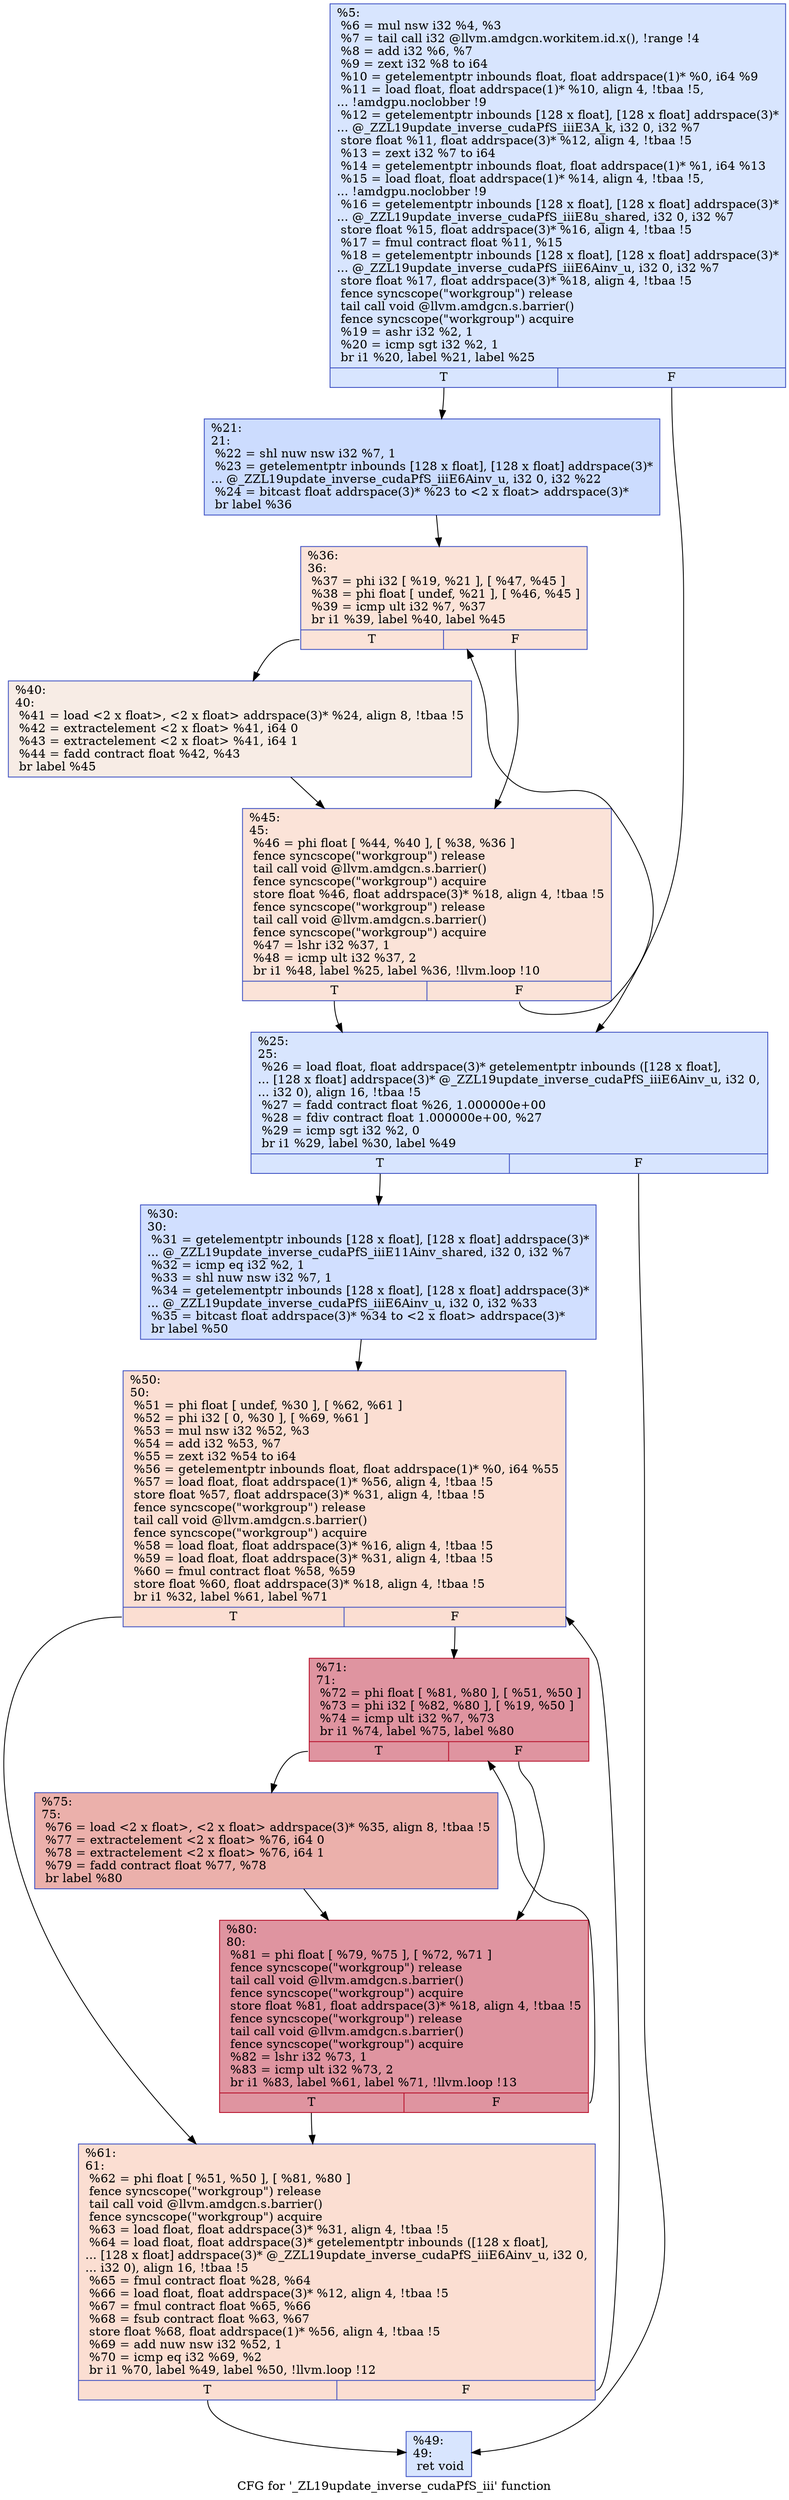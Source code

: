 digraph "CFG for '_ZL19update_inverse_cudaPfS_iii' function" {
	label="CFG for '_ZL19update_inverse_cudaPfS_iii' function";

	Node0x5643540 [shape=record,color="#3d50c3ff", style=filled, fillcolor="#a7c5fe70",label="{%5:\l  %6 = mul nsw i32 %4, %3\l  %7 = tail call i32 @llvm.amdgcn.workitem.id.x(), !range !4\l  %8 = add i32 %6, %7\l  %9 = zext i32 %8 to i64\l  %10 = getelementptr inbounds float, float addrspace(1)* %0, i64 %9\l  %11 = load float, float addrspace(1)* %10, align 4, !tbaa !5,\l... !amdgpu.noclobber !9\l  %12 = getelementptr inbounds [128 x float], [128 x float] addrspace(3)*\l... @_ZZL19update_inverse_cudaPfS_iiiE3A_k, i32 0, i32 %7\l  store float %11, float addrspace(3)* %12, align 4, !tbaa !5\l  %13 = zext i32 %7 to i64\l  %14 = getelementptr inbounds float, float addrspace(1)* %1, i64 %13\l  %15 = load float, float addrspace(1)* %14, align 4, !tbaa !5,\l... !amdgpu.noclobber !9\l  %16 = getelementptr inbounds [128 x float], [128 x float] addrspace(3)*\l... @_ZZL19update_inverse_cudaPfS_iiiE8u_shared, i32 0, i32 %7\l  store float %15, float addrspace(3)* %16, align 4, !tbaa !5\l  %17 = fmul contract float %11, %15\l  %18 = getelementptr inbounds [128 x float], [128 x float] addrspace(3)*\l... @_ZZL19update_inverse_cudaPfS_iiiE6Ainv_u, i32 0, i32 %7\l  store float %17, float addrspace(3)* %18, align 4, !tbaa !5\l  fence syncscope(\"workgroup\") release\l  tail call void @llvm.amdgcn.s.barrier()\l  fence syncscope(\"workgroup\") acquire\l  %19 = ashr i32 %2, 1\l  %20 = icmp sgt i32 %2, 1\l  br i1 %20, label %21, label %25\l|{<s0>T|<s1>F}}"];
	Node0x5643540:s0 -> Node0x56465c0;
	Node0x5643540:s1 -> Node0x5646650;
	Node0x56465c0 [shape=record,color="#3d50c3ff", style=filled, fillcolor="#8caffe70",label="{%21:\l21:                                               \l  %22 = shl nuw nsw i32 %7, 1\l  %23 = getelementptr inbounds [128 x float], [128 x float] addrspace(3)*\l... @_ZZL19update_inverse_cudaPfS_iiiE6Ainv_u, i32 0, i32 %22\l  %24 = bitcast float addrspace(3)* %23 to \<2 x float\> addrspace(3)*\l  br label %36\l}"];
	Node0x56465c0 -> Node0x5646870;
	Node0x5646650 [shape=record,color="#3d50c3ff", style=filled, fillcolor="#a7c5fe70",label="{%25:\l25:                                               \l  %26 = load float, float addrspace(3)* getelementptr inbounds ([128 x float],\l... [128 x float] addrspace(3)* @_ZZL19update_inverse_cudaPfS_iiiE6Ainv_u, i32 0,\l... i32 0), align 16, !tbaa !5\l  %27 = fadd contract float %26, 1.000000e+00\l  %28 = fdiv contract float 1.000000e+00, %27\l  %29 = icmp sgt i32 %2, 0\l  br i1 %29, label %30, label %49\l|{<s0>T|<s1>F}}"];
	Node0x5646650:s0 -> Node0x5647070;
	Node0x5646650:s1 -> Node0x5647fd0;
	Node0x5647070 [shape=record,color="#3d50c3ff", style=filled, fillcolor="#96b7ff70",label="{%30:\l30:                                               \l  %31 = getelementptr inbounds [128 x float], [128 x float] addrspace(3)*\l... @_ZZL19update_inverse_cudaPfS_iiiE11Ainv_shared, i32 0, i32 %7\l  %32 = icmp eq i32 %2, 1\l  %33 = shl nuw nsw i32 %7, 1\l  %34 = getelementptr inbounds [128 x float], [128 x float] addrspace(3)*\l... @_ZZL19update_inverse_cudaPfS_iiiE6Ainv_u, i32 0, i32 %33\l  %35 = bitcast float addrspace(3)* %34 to \<2 x float\> addrspace(3)*\l  br label %50\l}"];
	Node0x5647070 -> Node0x5646820;
	Node0x5646870 [shape=record,color="#3d50c3ff", style=filled, fillcolor="#f6bfa670",label="{%36:\l36:                                               \l  %37 = phi i32 [ %19, %21 ], [ %47, %45 ]\l  %38 = phi float [ undef, %21 ], [ %46, %45 ]\l  %39 = icmp ult i32 %7, %37\l  br i1 %39, label %40, label %45\l|{<s0>T|<s1>F}}"];
	Node0x5646870:s0 -> Node0x5648910;
	Node0x5646870:s1 -> Node0x5648620;
	Node0x5648910 [shape=record,color="#3d50c3ff", style=filled, fillcolor="#ecd3c570",label="{%40:\l40:                                               \l  %41 = load \<2 x float\>, \<2 x float\> addrspace(3)* %24, align 8, !tbaa !5\l  %42 = extractelement \<2 x float\> %41, i64 0\l  %43 = extractelement \<2 x float\> %41, i64 1\l  %44 = fadd contract float %42, %43\l  br label %45\l}"];
	Node0x5648910 -> Node0x5648620;
	Node0x5648620 [shape=record,color="#3d50c3ff", style=filled, fillcolor="#f6bfa670",label="{%45:\l45:                                               \l  %46 = phi float [ %44, %40 ], [ %38, %36 ]\l  fence syncscope(\"workgroup\") release\l  tail call void @llvm.amdgcn.s.barrier()\l  fence syncscope(\"workgroup\") acquire\l  store float %46, float addrspace(3)* %18, align 4, !tbaa !5\l  fence syncscope(\"workgroup\") release\l  tail call void @llvm.amdgcn.s.barrier()\l  fence syncscope(\"workgroup\") acquire\l  %47 = lshr i32 %37, 1\l  %48 = icmp ult i32 %37, 2\l  br i1 %48, label %25, label %36, !llvm.loop !10\l|{<s0>T|<s1>F}}"];
	Node0x5648620:s0 -> Node0x5646650;
	Node0x5648620:s1 -> Node0x5646870;
	Node0x5647fd0 [shape=record,color="#3d50c3ff", style=filled, fillcolor="#a7c5fe70",label="{%49:\l49:                                               \l  ret void\l}"];
	Node0x5646820 [shape=record,color="#3d50c3ff", style=filled, fillcolor="#f7b59970",label="{%50:\l50:                                               \l  %51 = phi float [ undef, %30 ], [ %62, %61 ]\l  %52 = phi i32 [ 0, %30 ], [ %69, %61 ]\l  %53 = mul nsw i32 %52, %3\l  %54 = add i32 %53, %7\l  %55 = zext i32 %54 to i64\l  %56 = getelementptr inbounds float, float addrspace(1)* %0, i64 %55\l  %57 = load float, float addrspace(1)* %56, align 4, !tbaa !5\l  store float %57, float addrspace(3)* %31, align 4, !tbaa !5\l  fence syncscope(\"workgroup\") release\l  tail call void @llvm.amdgcn.s.barrier()\l  fence syncscope(\"workgroup\") acquire\l  %58 = load float, float addrspace(3)* %16, align 4, !tbaa !5\l  %59 = load float, float addrspace(3)* %31, align 4, !tbaa !5\l  %60 = fmul contract float %58, %59\l  store float %60, float addrspace(3)* %18, align 4, !tbaa !5\l  br i1 %32, label %61, label %71\l|{<s0>T|<s1>F}}"];
	Node0x5646820:s0 -> Node0x5649400;
	Node0x5646820:s1 -> Node0x5649cf0;
	Node0x5649400 [shape=record,color="#3d50c3ff", style=filled, fillcolor="#f7b59970",label="{%61:\l61:                                               \l  %62 = phi float [ %51, %50 ], [ %81, %80 ]\l  fence syncscope(\"workgroup\") release\l  tail call void @llvm.amdgcn.s.barrier()\l  fence syncscope(\"workgroup\") acquire\l  %63 = load float, float addrspace(3)* %31, align 4, !tbaa !5\l  %64 = load float, float addrspace(3)* getelementptr inbounds ([128 x float],\l... [128 x float] addrspace(3)* @_ZZL19update_inverse_cudaPfS_iiiE6Ainv_u, i32 0,\l... i32 0), align 16, !tbaa !5\l  %65 = fmul contract float %28, %64\l  %66 = load float, float addrspace(3)* %12, align 4, !tbaa !5\l  %67 = fmul contract float %65, %66\l  %68 = fsub contract float %63, %67\l  store float %68, float addrspace(1)* %56, align 4, !tbaa !5\l  %69 = add nuw nsw i32 %52, 1\l  %70 = icmp eq i32 %69, %2\l  br i1 %70, label %49, label %50, !llvm.loop !12\l|{<s0>T|<s1>F}}"];
	Node0x5649400:s0 -> Node0x5647fd0;
	Node0x5649400:s1 -> Node0x5646820;
	Node0x5649cf0 [shape=record,color="#b70d28ff", style=filled, fillcolor="#b70d2870",label="{%71:\l71:                                               \l  %72 = phi float [ %81, %80 ], [ %51, %50 ]\l  %73 = phi i32 [ %82, %80 ], [ %19, %50 ]\l  %74 = icmp ult i32 %7, %73\l  br i1 %74, label %75, label %80\l|{<s0>T|<s1>F}}"];
	Node0x5649cf0:s0 -> Node0x564aac0;
	Node0x5649cf0:s1 -> Node0x5649df0;
	Node0x564aac0 [shape=record,color="#3d50c3ff", style=filled, fillcolor="#d24b4070",label="{%75:\l75:                                               \l  %76 = load \<2 x float\>, \<2 x float\> addrspace(3)* %35, align 8, !tbaa !5\l  %77 = extractelement \<2 x float\> %76, i64 0\l  %78 = extractelement \<2 x float\> %76, i64 1\l  %79 = fadd contract float %77, %78\l  br label %80\l}"];
	Node0x564aac0 -> Node0x5649df0;
	Node0x5649df0 [shape=record,color="#b70d28ff", style=filled, fillcolor="#b70d2870",label="{%80:\l80:                                               \l  %81 = phi float [ %79, %75 ], [ %72, %71 ]\l  fence syncscope(\"workgroup\") release\l  tail call void @llvm.amdgcn.s.barrier()\l  fence syncscope(\"workgroup\") acquire\l  store float %81, float addrspace(3)* %18, align 4, !tbaa !5\l  fence syncscope(\"workgroup\") release\l  tail call void @llvm.amdgcn.s.barrier()\l  fence syncscope(\"workgroup\") acquire\l  %82 = lshr i32 %73, 1\l  %83 = icmp ult i32 %73, 2\l  br i1 %83, label %61, label %71, !llvm.loop !13\l|{<s0>T|<s1>F}}"];
	Node0x5649df0:s0 -> Node0x5649400;
	Node0x5649df0:s1 -> Node0x5649cf0;
}

